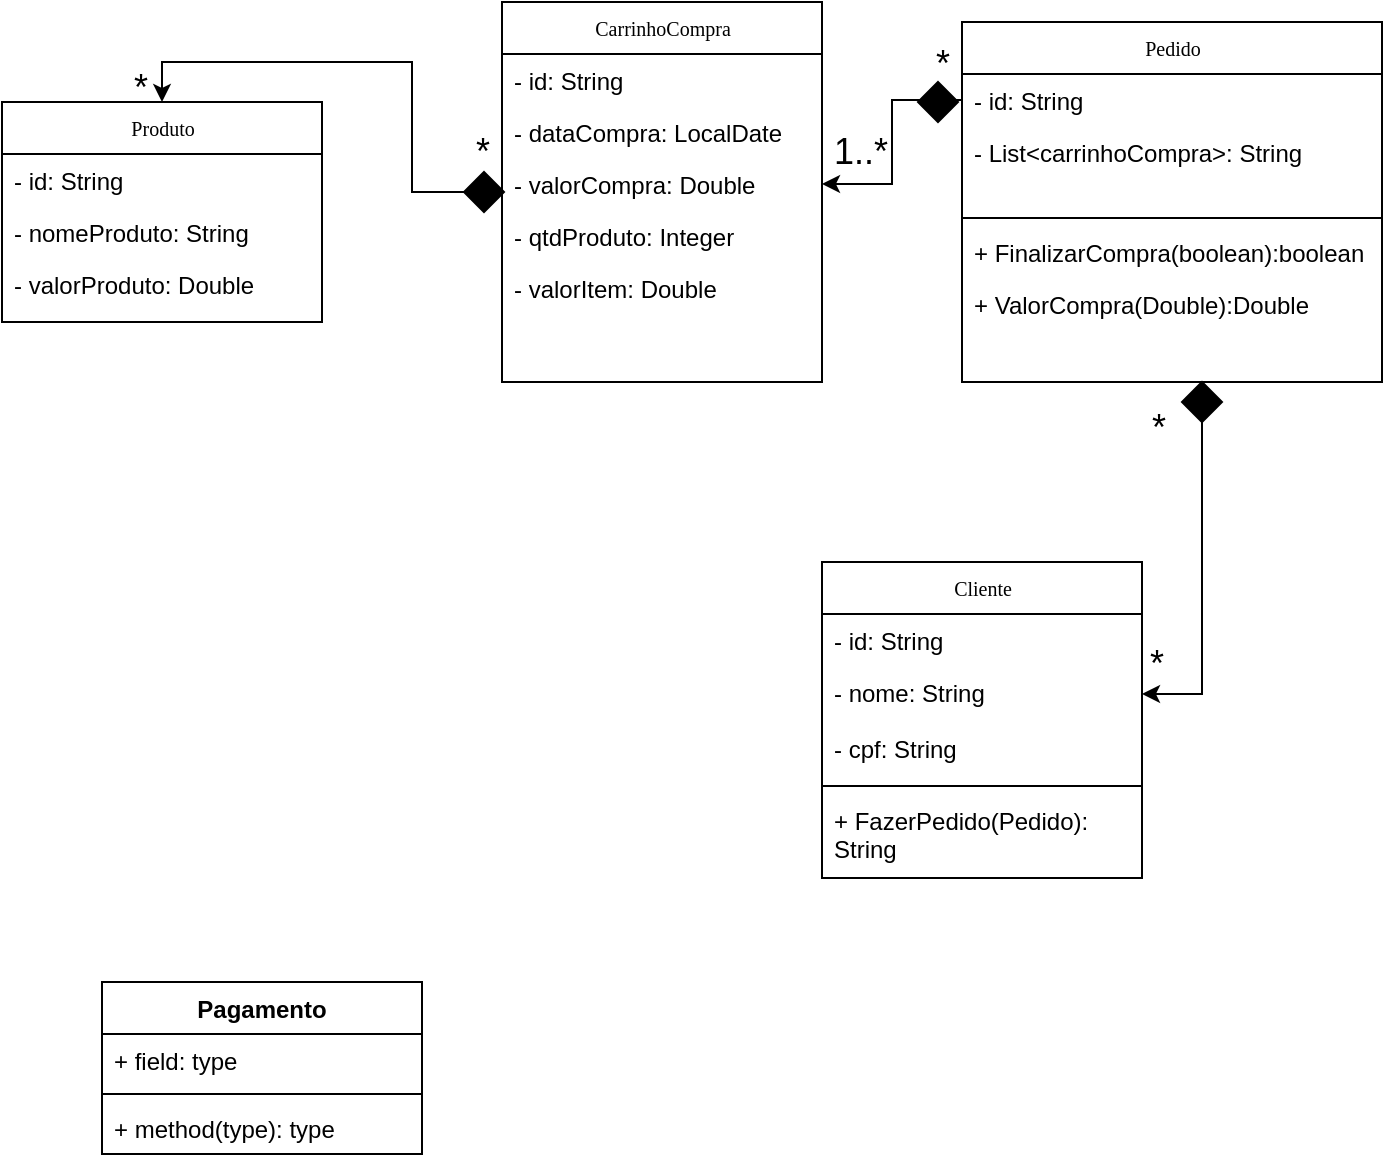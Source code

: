 <mxfile version="18.0.0" type="google"><diagram name="Page-1" id="c4acf3e9-155e-7222-9cf6-157b1a14988f"><mxGraphModel grid="1" page="1" gridSize="10" guides="1" tooltips="1" connect="1" arrows="1" fold="1" pageScale="1" pageWidth="850" pageHeight="1100" background="none" math="0" shadow="0"><root><mxCell id="0"/><mxCell id="1" parent="0"/><mxCell id="5d2195bd80daf111-40" style="edgeStyle=orthogonalEdgeStyle;rounded=0;html=1;dashed=1;labelBackgroundColor=none;startFill=0;endArrow=open;endFill=0;endSize=10;fontFamily=Verdana;fontSize=10;" edge="1" parent="1"><mxGeometry relative="1" as="geometry"><Array as="points"/><mxPoint x="730" y="814" as="sourcePoint"/></mxGeometry></mxCell><mxCell id="17acba5748e5396b-44" value="Produto" style="swimlane;html=1;fontStyle=0;childLayout=stackLayout;horizontal=1;startSize=26;fillColor=none;horizontalStack=0;resizeParent=1;resizeLast=0;collapsible=1;marginBottom=0;swimlaneFillColor=#ffffff;rounded=0;shadow=0;comic=0;labelBackgroundColor=none;strokeWidth=1;fontFamily=Verdana;fontSize=10;align=center;" vertex="1" parent="1"><mxGeometry x="50" y="570" width="160" height="110" as="geometry"/></mxCell><mxCell id="17acba5748e5396b-45" value="- id: String" style="text;html=1;strokeColor=none;fillColor=none;align=left;verticalAlign=top;spacingLeft=4;spacingRight=4;whiteSpace=wrap;overflow=hidden;rotatable=0;points=[[0,0.5],[1,0.5]];portConstraint=eastwest;" vertex="1" parent="17acba5748e5396b-44"><mxGeometry y="26" width="160" height="26" as="geometry"/></mxCell><mxCell id="17acba5748e5396b-47" value="- nomeProduto: String" style="text;html=1;strokeColor=none;fillColor=none;align=left;verticalAlign=top;spacingLeft=4;spacingRight=4;whiteSpace=wrap;overflow=hidden;rotatable=0;points=[[0,0.5],[1,0.5]];portConstraint=eastwest;" vertex="1" parent="17acba5748e5396b-44"><mxGeometry y="52" width="160" height="26" as="geometry"/></mxCell><mxCell id="1n7CBSrWQWWfS_0KNzHk-16" value="- valorProduto: Double" style="text;html=1;strokeColor=none;fillColor=none;align=left;verticalAlign=top;spacingLeft=4;spacingRight=4;whiteSpace=wrap;overflow=hidden;rotatable=0;points=[[0,0.5],[1,0.5]];portConstraint=eastwest;" vertex="1" parent="17acba5748e5396b-44"><mxGeometry y="78" width="160" height="26" as="geometry"/></mxCell><mxCell id="5d2195bd80daf111-41" style="edgeStyle=orthogonalEdgeStyle;rounded=0;html=1;dashed=1;labelBackgroundColor=none;startFill=0;endArrow=open;endFill=0;endSize=10;fontFamily=Verdana;fontSize=10;" edge="1" parent="1"><mxGeometry relative="1" as="geometry"><Array as="points"/><mxPoint x="730" y="603" as="sourcePoint"/></mxGeometry></mxCell><mxCell id="5d2195bd80daf111-34" style="edgeStyle=orthogonalEdgeStyle;rounded=0;html=1;dashed=1;labelBackgroundColor=none;startFill=0;endArrow=open;endFill=0;endSize=10;fontFamily=Verdana;fontSize=10;" edge="1" parent="1"><mxGeometry relative="1" as="geometry"><Array as="points"><mxPoint x="410" y="1029"/><mxPoint x="410" y="1029"/></Array><mxPoint x="380" y="1029" as="sourcePoint"/></mxGeometry></mxCell><mxCell id="5d2195bd80daf111-26" style="edgeStyle=orthogonalEdgeStyle;rounded=0;html=1;dashed=1;labelBackgroundColor=none;startFill=0;endArrow=open;endFill=0;endSize=10;fontFamily=Verdana;fontSize=10;" edge="1" parent="1"><mxGeometry relative="1" as="geometry"><Array as="points"/><mxPoint x="685" y="300" as="targetPoint"/></mxGeometry></mxCell><mxCell id="5d2195bd80daf111-28" style="edgeStyle=orthogonalEdgeStyle;rounded=0;html=1;dashed=1;labelBackgroundColor=none;startFill=0;endArrow=open;endFill=0;endSize=10;fontFamily=Verdana;fontSize=10;" edge="1" parent="1"><mxGeometry relative="1" as="geometry"><Array as="points"><mxPoint x="320" y="490"/><mxPoint x="320" y="460"/></Array><mxPoint x="380" y="460.0" as="targetPoint"/></mxGeometry></mxCell><mxCell id="5d2195bd80daf111-29" style="edgeStyle=orthogonalEdgeStyle;rounded=0;html=1;dashed=1;labelBackgroundColor=none;startFill=0;endArrow=open;endFill=0;endSize=10;fontFamily=Verdana;fontSize=10;" edge="1" parent="1"><mxGeometry relative="1" as="geometry"><mxPoint x="250" y="520" as="sourcePoint"/></mxGeometry></mxCell><mxCell id="5d2195bd80daf111-30" style="edgeStyle=orthogonalEdgeStyle;rounded=0;html=1;dashed=1;labelBackgroundColor=none;startFill=0;endArrow=open;endFill=0;endSize=10;fontFamily=Verdana;fontSize=10;" edge="1" parent="1"><mxGeometry relative="1" as="geometry"><Array as="points"><mxPoint x="300" y="580"/><mxPoint x="300" y="642"/></Array><mxPoint x="250" y="580.0" as="sourcePoint"/></mxGeometry></mxCell><mxCell id="5d2195bd80daf111-31" style="edgeStyle=orthogonalEdgeStyle;rounded=0;html=1;dashed=1;labelBackgroundColor=none;startFill=0;endArrow=open;endFill=0;endSize=10;fontFamily=Verdana;fontSize=10;" edge="1" parent="1"><mxGeometry relative="1" as="geometry"><Array as="points"><mxPoint x="350" y="560"/><mxPoint x="350" y="560"/></Array><mxPoint x="250" y="560.0" as="sourcePoint"/></mxGeometry></mxCell><mxCell id="1n7CBSrWQWWfS_0KNzHk-20" style="edgeStyle=orthogonalEdgeStyle;rounded=0;orthogonalLoop=1;jettySize=auto;html=1;entryX=0.5;entryY=0;entryDx=0;entryDy=0;" edge="1" parent="1" source="1n7CBSrWQWWfS_0KNzHk-6" target="17acba5748e5396b-44"><mxGeometry relative="1" as="geometry"/></mxCell><mxCell id="1n7CBSrWQWWfS_0KNzHk-6" value="CarrinhoCompra" style="swimlane;html=1;fontStyle=0;childLayout=stackLayout;horizontal=1;startSize=26;fillColor=none;horizontalStack=0;resizeParent=1;resizeLast=0;collapsible=1;marginBottom=0;swimlaneFillColor=#ffffff;rounded=0;shadow=0;comic=0;labelBackgroundColor=none;strokeWidth=1;fontFamily=Verdana;fontSize=10;align=center;" vertex="1" parent="1"><mxGeometry x="300" y="520" width="160" height="190" as="geometry"/></mxCell><mxCell id="1n7CBSrWQWWfS_0KNzHk-7" value="- id: String" style="text;html=1;strokeColor=none;fillColor=none;align=left;verticalAlign=top;spacingLeft=4;spacingRight=4;whiteSpace=wrap;overflow=hidden;rotatable=0;points=[[0,0.5],[1,0.5]];portConstraint=eastwest;" vertex="1" parent="1n7CBSrWQWWfS_0KNzHk-6"><mxGeometry y="26" width="160" height="26" as="geometry"/></mxCell><mxCell id="1n7CBSrWQWWfS_0KNzHk-8" value="- dataCompra: LocalDate" style="text;html=1;strokeColor=none;fillColor=none;align=left;verticalAlign=top;spacingLeft=4;spacingRight=4;whiteSpace=wrap;overflow=hidden;rotatable=0;points=[[0,0.5],[1,0.5]];portConstraint=eastwest;" vertex="1" parent="1n7CBSrWQWWfS_0KNzHk-6"><mxGeometry y="52" width="160" height="26" as="geometry"/></mxCell><mxCell id="1n7CBSrWQWWfS_0KNzHk-15" value="- valorCompra: Double" style="text;html=1;strokeColor=none;fillColor=none;align=left;verticalAlign=top;spacingLeft=4;spacingRight=4;whiteSpace=wrap;overflow=hidden;rotatable=0;points=[[0,0.5],[1,0.5]];portConstraint=eastwest;" vertex="1" parent="1n7CBSrWQWWfS_0KNzHk-6"><mxGeometry y="78" width="160" height="26" as="geometry"/></mxCell><mxCell id="1n7CBSrWQWWfS_0KNzHk-17" value="- qtdProduto: Integer" style="text;html=1;strokeColor=none;fillColor=none;align=left;verticalAlign=top;spacingLeft=4;spacingRight=4;whiteSpace=wrap;overflow=hidden;rotatable=0;points=[[0,0.5],[1,0.5]];portConstraint=eastwest;" vertex="1" parent="1n7CBSrWQWWfS_0KNzHk-6"><mxGeometry y="104" width="160" height="26" as="geometry"/></mxCell><mxCell id="1n7CBSrWQWWfS_0KNzHk-18" value="- valorItem: Double" style="text;html=1;strokeColor=none;fillColor=none;align=left;verticalAlign=top;spacingLeft=4;spacingRight=4;whiteSpace=wrap;overflow=hidden;rotatable=0;points=[[0,0.5],[1,0.5]];portConstraint=eastwest;" vertex="1" parent="1n7CBSrWQWWfS_0KNzHk-6"><mxGeometry y="130" width="160" height="26" as="geometry"/></mxCell><mxCell id="1n7CBSrWQWWfS_0KNzHk-9" value="Cliente" style="swimlane;html=1;fontStyle=0;childLayout=stackLayout;horizontal=1;startSize=26;fillColor=none;horizontalStack=0;resizeParent=1;resizeLast=0;collapsible=1;marginBottom=0;swimlaneFillColor=#ffffff;rounded=0;shadow=0;comic=0;labelBackgroundColor=none;strokeWidth=1;fontFamily=Verdana;fontSize=10;align=center;" vertex="1" parent="1"><mxGeometry x="460" y="800" width="160" height="158" as="geometry"/></mxCell><mxCell id="1n7CBSrWQWWfS_0KNzHk-10" value="- id: String" style="text;html=1;strokeColor=none;fillColor=none;align=left;verticalAlign=top;spacingLeft=4;spacingRight=4;whiteSpace=wrap;overflow=hidden;rotatable=0;points=[[0,0.5],[1,0.5]];portConstraint=eastwest;" vertex="1" parent="1n7CBSrWQWWfS_0KNzHk-9"><mxGeometry y="26" width="160" height="26" as="geometry"/></mxCell><mxCell id="1n7CBSrWQWWfS_0KNzHk-11" value="- nome: String" style="text;html=1;strokeColor=none;fillColor=none;align=left;verticalAlign=top;spacingLeft=4;spacingRight=4;whiteSpace=wrap;overflow=hidden;rotatable=0;points=[[0,0.5],[1,0.5]];portConstraint=eastwest;" vertex="1" parent="1n7CBSrWQWWfS_0KNzHk-9"><mxGeometry y="52" width="160" height="28" as="geometry"/></mxCell><mxCell id="1n7CBSrWQWWfS_0KNzHk-13" value="- cpf: String" style="text;html=1;strokeColor=none;fillColor=none;align=left;verticalAlign=top;spacingLeft=4;spacingRight=4;whiteSpace=wrap;overflow=hidden;rotatable=0;points=[[0,0.5],[1,0.5]];portConstraint=eastwest;" vertex="1" parent="1n7CBSrWQWWfS_0KNzHk-9"><mxGeometry y="80" width="160" height="28" as="geometry"/></mxCell><mxCell id="1n7CBSrWQWWfS_0KNzHk-54" value="" style="line;strokeWidth=1;fillColor=none;align=left;verticalAlign=middle;spacingTop=-1;spacingLeft=3;spacingRight=3;rotatable=0;labelPosition=right;points=[];portConstraint=eastwest;" vertex="1" parent="1n7CBSrWQWWfS_0KNzHk-9"><mxGeometry y="108" width="160" height="8" as="geometry"/></mxCell><mxCell id="1n7CBSrWQWWfS_0KNzHk-53" value="+ FazerPedido(Pedido): String" style="text;html=1;strokeColor=none;fillColor=none;align=left;verticalAlign=top;spacingLeft=4;spacingRight=4;whiteSpace=wrap;overflow=hidden;rotatable=0;points=[[0,0.5],[1,0.5]];portConstraint=eastwest;" vertex="1" parent="1n7CBSrWQWWfS_0KNzHk-9"><mxGeometry y="116" width="160" height="42" as="geometry"/></mxCell><mxCell id="1n7CBSrWQWWfS_0KNzHk-21" value="" style="rhombus;whiteSpace=wrap;html=1;strokeColor=#000000;fillColor=#000000;" vertex="1" parent="1"><mxGeometry x="281" y="605" width="20" height="20" as="geometry"/></mxCell><mxCell id="1n7CBSrWQWWfS_0KNzHk-23" value="Pedido" style="swimlane;html=1;fontStyle=0;childLayout=stackLayout;horizontal=1;startSize=26;fillColor=none;horizontalStack=0;resizeParent=1;resizeLast=0;collapsible=1;marginBottom=0;swimlaneFillColor=#ffffff;rounded=0;shadow=0;comic=0;labelBackgroundColor=none;strokeWidth=1;fontFamily=Verdana;fontSize=10;align=center;" vertex="1" parent="1"><mxGeometry x="530" y="530" width="210" height="180" as="geometry"/></mxCell><mxCell id="1n7CBSrWQWWfS_0KNzHk-24" value="- id: String" style="text;html=1;strokeColor=none;fillColor=none;align=left;verticalAlign=top;spacingLeft=4;spacingRight=4;whiteSpace=wrap;overflow=hidden;rotatable=0;points=[[0,0.5],[1,0.5]];portConstraint=eastwest;" vertex="1" parent="1n7CBSrWQWWfS_0KNzHk-23"><mxGeometry y="26" width="210" height="26" as="geometry"/></mxCell><mxCell id="1n7CBSrWQWWfS_0KNzHk-26" value="- List&amp;lt;carrinhoCompra&amp;gt;: String" style="text;html=1;strokeColor=none;fillColor=none;align=left;verticalAlign=top;spacingLeft=4;spacingRight=4;whiteSpace=wrap;overflow=hidden;rotatable=0;points=[[0,0.5],[1,0.5]];portConstraint=eastwest;" vertex="1" parent="1n7CBSrWQWWfS_0KNzHk-23"><mxGeometry y="52" width="210" height="42" as="geometry"/></mxCell><mxCell id="1n7CBSrWQWWfS_0KNzHk-55" value="" style="line;strokeWidth=1;fillColor=none;align=left;verticalAlign=middle;spacingTop=-1;spacingLeft=3;spacingRight=3;rotatable=0;labelPosition=right;points=[];portConstraint=eastwest;" vertex="1" parent="1n7CBSrWQWWfS_0KNzHk-23"><mxGeometry y="94" width="210" height="8" as="geometry"/></mxCell><mxCell id="1n7CBSrWQWWfS_0KNzHk-47" value="+ FinalizarCompra(boolean):boolean" style="text;html=1;strokeColor=none;fillColor=none;align=left;verticalAlign=top;spacingLeft=4;spacingRight=4;whiteSpace=wrap;overflow=hidden;rotatable=0;points=[[0,0.5],[1,0.5]];portConstraint=eastwest;" vertex="1" parent="1n7CBSrWQWWfS_0KNzHk-23"><mxGeometry y="102" width="210" height="26" as="geometry"/></mxCell><mxCell id="1n7CBSrWQWWfS_0KNzHk-58" value="+ ValorCompra(Double):Double" style="text;html=1;strokeColor=none;fillColor=none;align=left;verticalAlign=top;spacingLeft=4;spacingRight=4;whiteSpace=wrap;overflow=hidden;rotatable=0;points=[[0,0.5],[1,0.5]];portConstraint=eastwest;" vertex="1" parent="1n7CBSrWQWWfS_0KNzHk-23"><mxGeometry y="128" width="210" height="26" as="geometry"/></mxCell><mxCell id="1n7CBSrWQWWfS_0KNzHk-28" style="edgeStyle=orthogonalEdgeStyle;rounded=0;orthogonalLoop=1;jettySize=auto;html=1;" edge="1" parent="1" source="1n7CBSrWQWWfS_0KNzHk-24" target="1n7CBSrWQWWfS_0KNzHk-15"><mxGeometry relative="1" as="geometry"/></mxCell><mxCell id="1n7CBSrWQWWfS_0KNzHk-40" style="edgeStyle=orthogonalEdgeStyle;rounded=0;orthogonalLoop=1;jettySize=auto;html=1;" edge="1" parent="1" source="1n7CBSrWQWWfS_0KNzHk-30" target="1n7CBSrWQWWfS_0KNzHk-11"><mxGeometry relative="1" as="geometry"/></mxCell><mxCell id="1n7CBSrWQWWfS_0KNzHk-30" value="" style="rhombus;whiteSpace=wrap;html=1;strokeColor=#000000;fillColor=#000000;" vertex="1" parent="1"><mxGeometry x="640" y="710" width="20" height="20" as="geometry"/></mxCell><mxCell id="1n7CBSrWQWWfS_0KNzHk-41" value="" style="rhombus;whiteSpace=wrap;html=1;strokeColor=#000000;fillColor=#000000;" vertex="1" parent="1"><mxGeometry x="508" y="560" width="20" height="20" as="geometry"/></mxCell><mxCell id="1n7CBSrWQWWfS_0KNzHk-48" value="Pagamento" style="swimlane;fontStyle=1;align=center;verticalAlign=top;childLayout=stackLayout;horizontal=1;startSize=26;horizontalStack=0;resizeParent=1;resizeParentMax=0;resizeLast=0;collapsible=1;marginBottom=0;strokeColor=#000000;fillColor=#FFFFFF;" vertex="1" parent="1"><mxGeometry x="100" y="1010" width="160" height="86" as="geometry"/></mxCell><mxCell id="1n7CBSrWQWWfS_0KNzHk-49" value="+ field: type" style="text;strokeColor=none;fillColor=none;align=left;verticalAlign=top;spacingLeft=4;spacingRight=4;overflow=hidden;rotatable=0;points=[[0,0.5],[1,0.5]];portConstraint=eastwest;" vertex="1" parent="1n7CBSrWQWWfS_0KNzHk-48"><mxGeometry y="26" width="160" height="26" as="geometry"/></mxCell><mxCell id="1n7CBSrWQWWfS_0KNzHk-50" value="" style="line;strokeWidth=1;fillColor=none;align=left;verticalAlign=middle;spacingTop=-1;spacingLeft=3;spacingRight=3;rotatable=0;labelPosition=right;points=[];portConstraint=eastwest;" vertex="1" parent="1n7CBSrWQWWfS_0KNzHk-48"><mxGeometry y="52" width="160" height="8" as="geometry"/></mxCell><mxCell id="1n7CBSrWQWWfS_0KNzHk-51" value="+ method(type): type" style="text;strokeColor=none;fillColor=none;align=left;verticalAlign=top;spacingLeft=4;spacingRight=4;overflow=hidden;rotatable=0;points=[[0,0.5],[1,0.5]];portConstraint=eastwest;" vertex="1" parent="1n7CBSrWQWWfS_0KNzHk-48"><mxGeometry y="60" width="160" height="26" as="geometry"/></mxCell><mxCell id="1n7CBSrWQWWfS_0KNzHk-59" value="&lt;font style=&quot;font-size: 18px;&quot;&gt;*&lt;/font&gt;" style="text;html=1;align=center;verticalAlign=middle;resizable=0;points=[];autosize=1;strokeColor=none;fillColor=none;" vertex="1" parent="1"><mxGeometry x="280" y="585" width="20" height="20" as="geometry"/></mxCell><mxCell id="1n7CBSrWQWWfS_0KNzHk-60" value="&lt;font style=&quot;font-size: 18px;&quot;&gt;*&lt;/font&gt;" style="text;html=1;align=center;verticalAlign=middle;resizable=0;points=[];autosize=1;strokeColor=none;fillColor=none;" vertex="1" parent="1"><mxGeometry x="109" y="553" width="20" height="20" as="geometry"/></mxCell><mxCell id="1n7CBSrWQWWfS_0KNzHk-61" value="&lt;font style=&quot;font-size: 18px;&quot;&gt;*&lt;/font&gt;" style="text;html=1;align=center;verticalAlign=middle;resizable=0;points=[];autosize=1;strokeColor=none;fillColor=none;" vertex="1" parent="1"><mxGeometry x="510" y="541" width="20" height="20" as="geometry"/></mxCell><mxCell id="1n7CBSrWQWWfS_0KNzHk-62" value="&lt;font style=&quot;font-size: 18px;&quot;&gt;1..*&lt;/font&gt;" style="text;html=1;align=center;verticalAlign=middle;resizable=0;points=[];autosize=1;strokeColor=none;fillColor=none;" vertex="1" parent="1"><mxGeometry x="459" y="585" width="40" height="20" as="geometry"/></mxCell><mxCell id="1n7CBSrWQWWfS_0KNzHk-64" value="&lt;font style=&quot;font-size: 18px;&quot;&gt;*&lt;/font&gt;" style="text;html=1;align=center;verticalAlign=middle;resizable=0;points=[];autosize=1;strokeColor=none;fillColor=none;" vertex="1" parent="1"><mxGeometry x="618" y="723" width="20" height="20" as="geometry"/></mxCell><mxCell id="1n7CBSrWQWWfS_0KNzHk-65" value="&lt;font style=&quot;font-size: 18px;&quot;&gt;*&lt;/font&gt;" style="text;html=1;align=center;verticalAlign=middle;resizable=0;points=[];autosize=1;strokeColor=none;fillColor=none;" vertex="1" parent="1"><mxGeometry x="617" y="841" width="20" height="20" as="geometry"/></mxCell></root></mxGraphModel></diagram></mxfile>